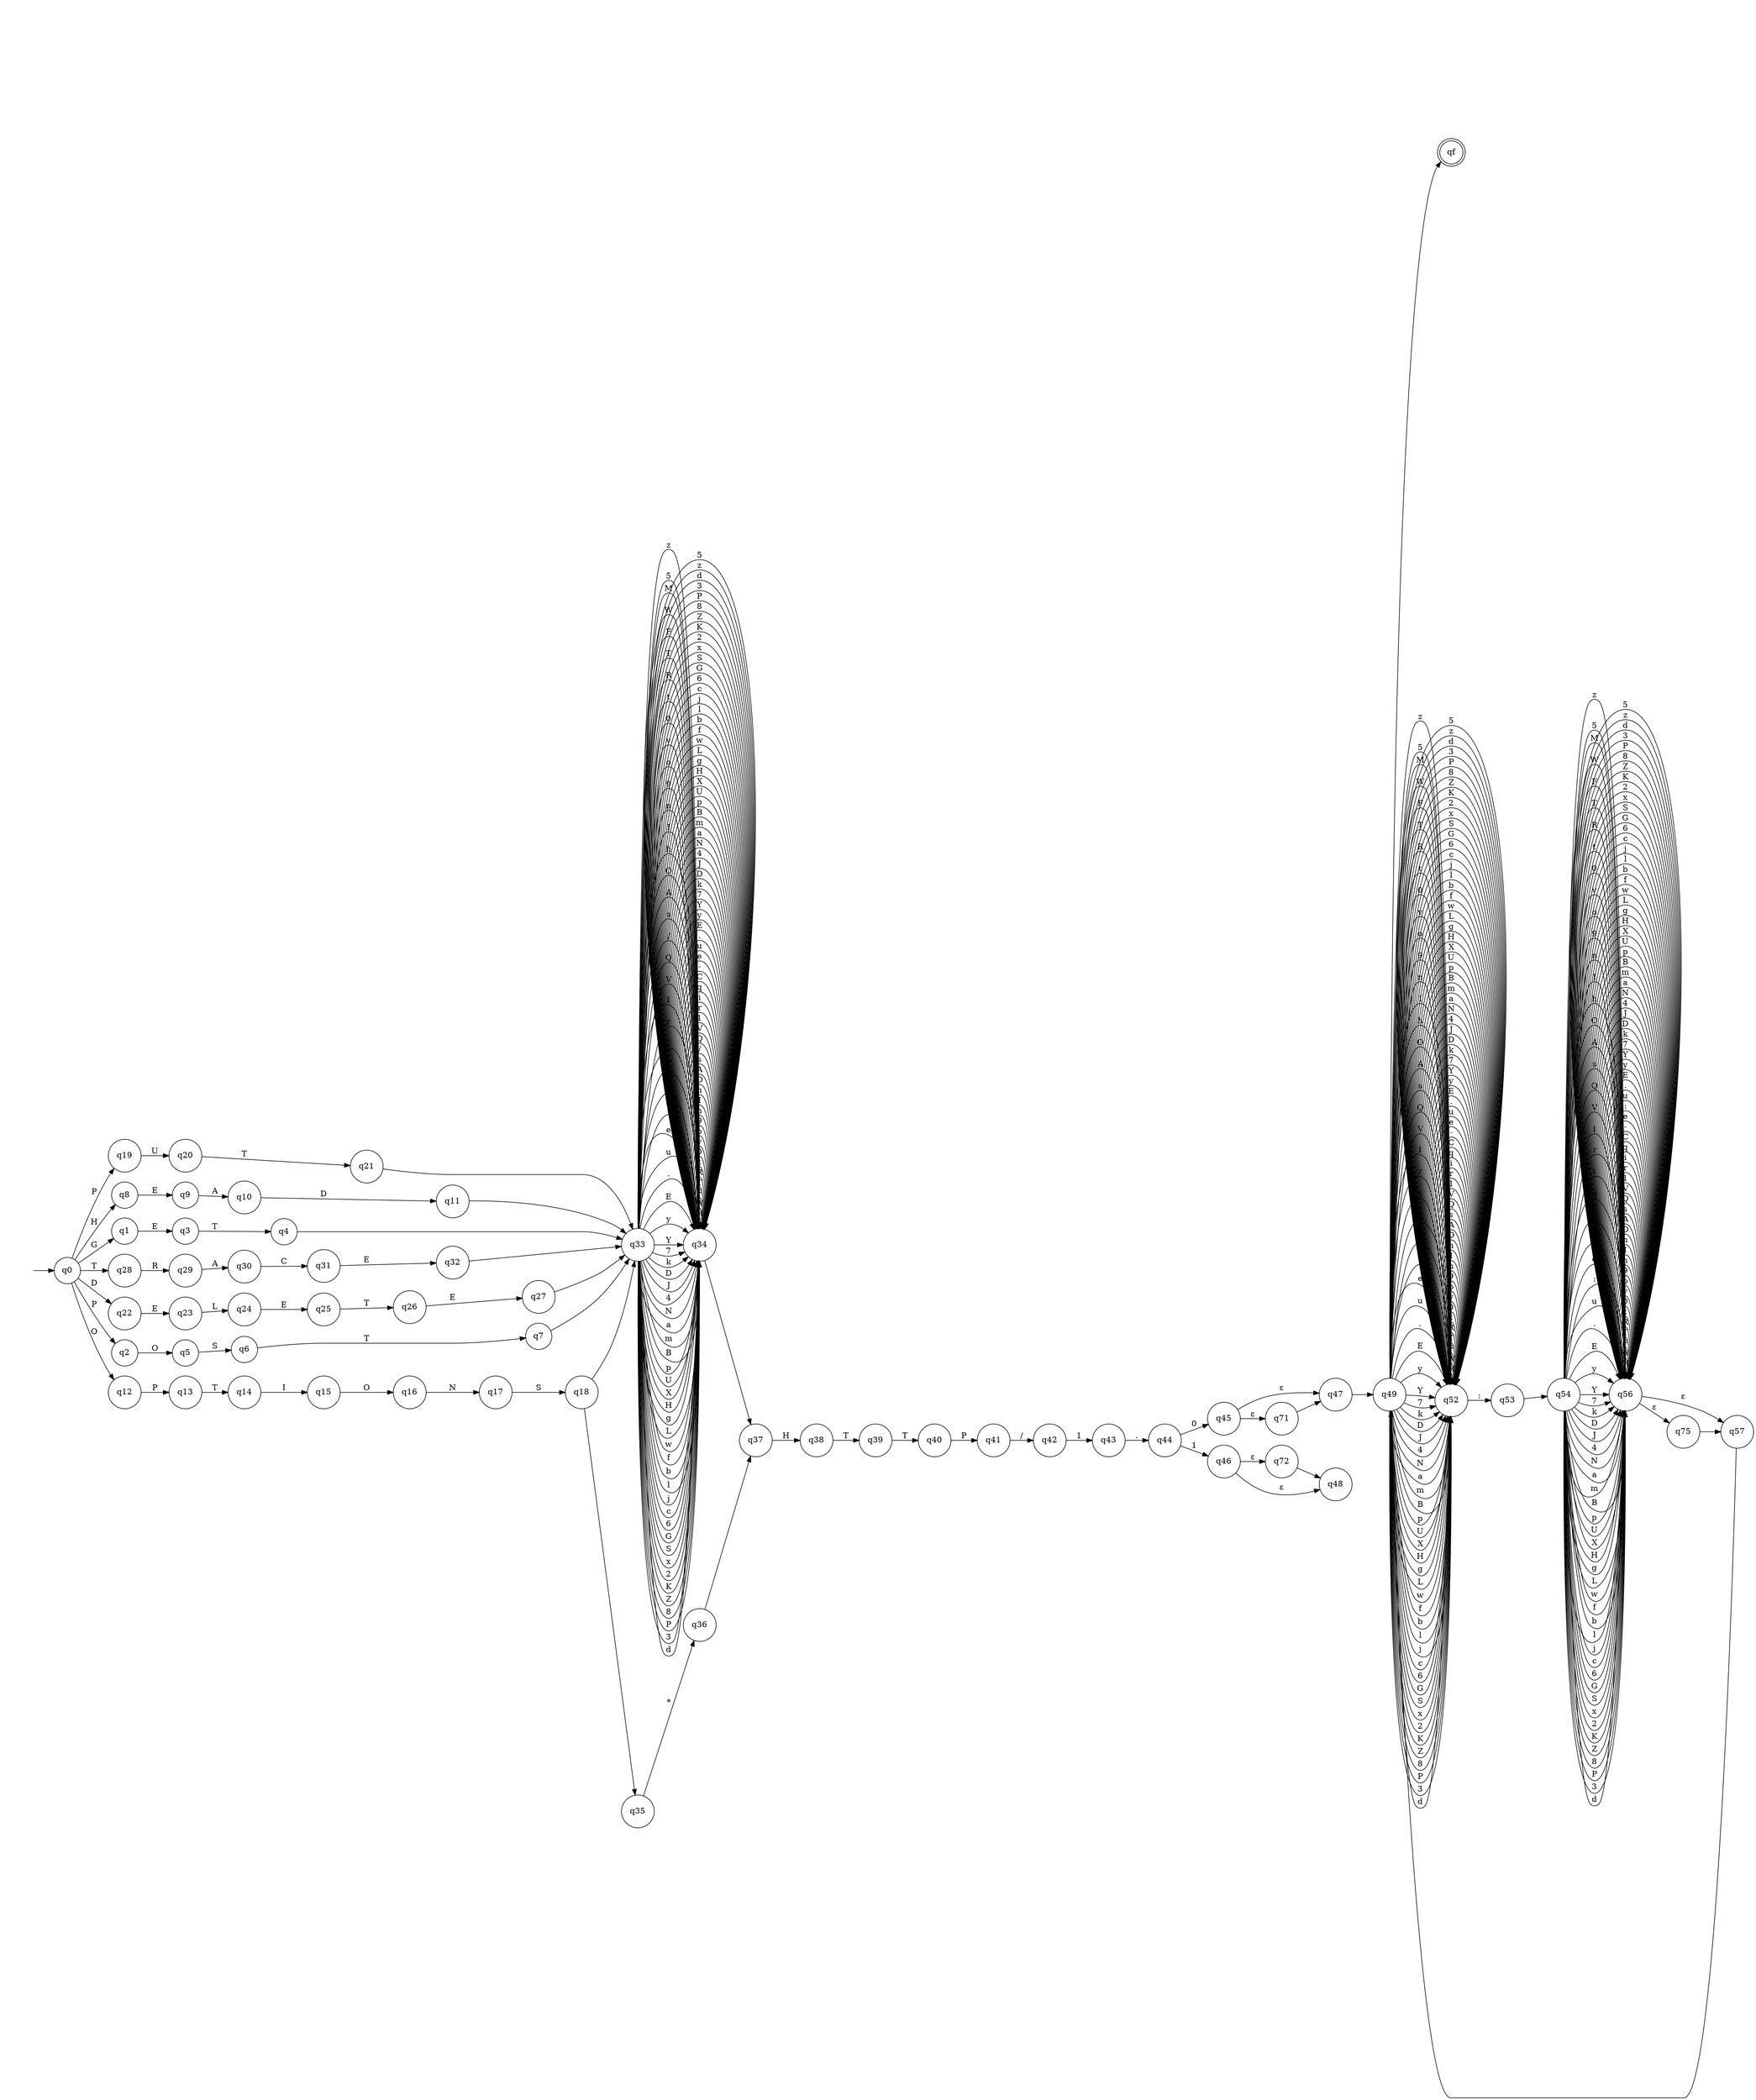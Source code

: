 digraph "http-headers-validator" {
	graph [rankdir=LR]
	"" [label="" shape=plaintext]
	qf [label=qf shape=doublecircle]
	q11 [label=q11 shape=circle]
	q44 [label=q44 shape=circle]
	q35 [label=q35 shape=circle]
	q37 [label=q37 shape=circle]
	q41 [label=q41 shape=circle]
	q30 [label=q30 shape=circle]
	q16 [label=q16 shape=circle]
	q8 [label=q8 shape=circle]
	q48 [label=q48 shape=circle]
	q22 [label=q22 shape=circle]
	q26 [label=q26 shape=circle]
	q53 [label=q53 shape=circle]
	q75 [label=q75 shape=circle]
	q20 [label=q20 shape=circle]
	q12 [label=q12 shape=circle]
	q39 [label=q39 shape=circle]
	q38 [label=q38 shape=circle]
	q40 [label=q40 shape=circle]
	q49 [label=q49 shape=circle]
	q24 [label=q24 shape=circle]
	q45 [label=q45 shape=circle]
	q4 [label=q4 shape=circle]
	q29 [label=q29 shape=circle]
	q5 [label=q5 shape=circle]
	q54 [label=q54 shape=circle]
	q32 [label=q32 shape=circle]
	q27 [label=q27 shape=circle]
	q33 [label=q33 shape=circle]
	q43 [label=q43 shape=circle]
	q7 [label=q7 shape=circle]
	q19 [label=q19 shape=circle]
	q57 [label=q57 shape=circle]
	q34 [label=q34 shape=circle]
	q72 [label=q72 shape=circle]
	q71 [label=q71 shape=circle]
	q14 [label=q14 shape=circle]
	q36 [label=q36 shape=circle]
	q28 [label=q28 shape=circle]
	q10 [label=q10 shape=circle]
	q23 [label=q23 shape=circle]
	q2 [label=q2 shape=circle]
	q56 [label=q56 shape=circle]
	q47 [label=q47 shape=circle]
	q17 [label=q17 shape=circle]
	q18 [label=q18 shape=circle]
	q9 [label=q9 shape=circle]
	q13 [label=q13 shape=circle]
	q15 [label=q15 shape=circle]
	q0 [label=q0 shape=circle]
	q3 [label=q3 shape=circle]
	q25 [label=q25 shape=circle]
	q46 [label=q46 shape=circle]
	q31 [label=q31 shape=circle]
	q52 [label=q52 shape=circle]
	q1 [label=q1 shape=circle]
	q6 [label=q6 shape=circle]
	q21 [label=q21 shape=circle]
	q42 [label=q42 shape=circle]
	"" -> q0 [label=""]
	q0 -> q12 [label=O]
	q0 -> q1 [label=G]
	q0 -> q8 [label=H]
	q0 -> q19 [label=P]
	q0 -> q2 [label=P]
	q0 -> q28 [label=T]
	q0 -> q22 [label=D]
	q12 -> q13 [label=P]
	q13 -> q14 [label=T]
	q14 -> q15 [label=I]
	q15 -> q16 [label=O]
	q16 -> q17 [label=N]
	q17 -> q18 [label=S]
	q18 -> q35 [label=" "]
	q18 -> q33 [label=" "]
	q1 -> q3 [label=E]
	q3 -> q4 [label=T]
	q4 -> q33 [label=" "]
	q8 -> q9 [label=E]
	q9 -> q10 [label=A]
	q10 -> q11 [label=D]
	q11 -> q33 [label=" "]
	q2 -> q5 [label=O]
	q5 -> q6 [label=S]
	q6 -> q7 [label=T]
	q7 -> q33 [label=" "]
	q19 -> q20 [label=U]
	q20 -> q21 [label=T]
	q21 -> q33 [label=" "]
	q28 -> q29 [label=R]
	q29 -> q30 [label=A]
	q30 -> q31 [label=C]
	q31 -> q32 [label=E]
	q32 -> q33 [label=" "]
	q22 -> q23 [label=E]
	q23 -> q24 [label=L]
	q24 -> q25 [label=E]
	q25 -> q26 [label=T]
	q26 -> q27 [label=E]
	q27 -> q33 [label=" "]
	q35 -> q36 [label="*"]
	q36 -> q37 [label=" "]
	q33 -> q34 [label=M]
	q33 -> q34 [label=W]
	q33 -> q34 [label=F]
	q33 -> q34 [label=T]
	q33 -> q34 [label=R]
	q33 -> q34 [label=t]
	q33 -> q34 [label=0]
	q33 -> q34 [label=v]
	q33 -> q34 [label=o]
	q33 -> q34 [label=9]
	q33 -> q34 [label=n]
	q33 -> q34 [label=I]
	q33 -> q34 [label=h]
	q33 -> q34 [label=O]
	q33 -> q34 [label=A]
	q33 -> q34 [label=s]
	q33 -> q34 [label="/"]
	q33 -> q34 [label=Q]
	q33 -> q34 [label=V]
	q33 -> q34 [label=1]
	q33 -> q34 [label=r]
	q33 -> q34 [label=i]
	q33 -> q34 [label=q]
	q33 -> q34 [label=C]
	q33 -> q34 [label="-"]
	q33 -> q34 [label=e]
	q33 -> q34 [label=u]
	q33 -> q34 [label="."]
	q33 -> q34 [label=E]
	q33 -> q34 [label=y]
	q33 -> q34 [label=Y]
	q33 -> q34 [label=7]
	q33 -> q34 [label=k]
	q33 -> q34 [label=D]
	q33 -> q34 [label=J]
	q33 -> q34 [label=4]
	q33 -> q34 [label=N]
	q33 -> q34 [label=a]
	q33 -> q34 [label=m]
	q33 -> q34 [label=B]
	q33 -> q34 [label=p]
	q33 -> q34 [label=U]
	q33 -> q34 [label=X]
	q33 -> q34 [label=H]
	q33 -> q34 [label=g]
	q33 -> q34 [label=L]
	q33 -> q34 [label=w]
	q33 -> q34 [label=f]
	q33 -> q34 [label=b]
	q33 -> q34 [label=l]
	q33 -> q34 [label=j]
	q33 -> q34 [label=c]
	q33 -> q34 [label=6]
	q33 -> q34 [label=G]
	q33 -> q34 [label=S]
	q33 -> q34 [label=x]
	q33 -> q34 [label=2]
	q33 -> q34 [label=K]
	q33 -> q34 [label=Z]
	q33 -> q34 [label=8]
	q33 -> q34 [label=P]
	q33 -> q34 [label=3]
	q33 -> q34 [label=d]
	q33 -> q34 [label=z]
	q33 -> q34 [label=5]
	q34 -> q34 [label=M]
	q34 -> q34 [label=W]
	q34 -> q34 [label=F]
	q34 -> q34 [label=T]
	q34 -> q34 [label=R]
	q34 -> q34 [label=t]
	q34 -> q34 [label=0]
	q34 -> q34 [label=v]
	q34 -> q34 [label=o]
	q34 -> q34 [label=9]
	q34 -> q34 [label=n]
	q34 -> q34 [label=I]
	q34 -> q34 [label=h]
	q34 -> q34 [label=O]
	q34 -> q34 [label=A]
	q34 -> q34 [label=s]
	q34 -> q34 [label="/"]
	q34 -> q34 [label=Q]
	q34 -> q34 [label=V]
	q34 -> q34 [label=1]
	q34 -> q34 [label=r]
	q34 -> q34 [label=i]
	q34 -> q34 [label=q]
	q34 -> q34 [label=C]
	q34 -> q34 [label="-"]
	q34 -> q34 [label=e]
	q34 -> q34 [label=u]
	q34 -> q34 [label="."]
	q34 -> q34 [label=E]
	q34 -> q34 [label=y]
	q34 -> q34 [label=Y]
	q34 -> q34 [label=7]
	q34 -> q34 [label=k]
	q34 -> q34 [label=D]
	q34 -> q34 [label=J]
	q34 -> q34 [label=4]
	q34 -> q34 [label=N]
	q34 -> q34 [label=a]
	q34 -> q34 [label=m]
	q34 -> q34 [label=B]
	q34 -> q34 [label=p]
	q34 -> q34 [label=U]
	q34 -> q34 [label=X]
	q34 -> q34 [label=H]
	q34 -> q34 [label=g]
	q34 -> q34 [label=L]
	q34 -> q34 [label=w]
	q34 -> q34 [label=f]
	q34 -> q34 [label=b]
	q34 -> q34 [label=l]
	q34 -> q34 [label=j]
	q34 -> q34 [label=c]
	q34 -> q34 [label=6]
	q34 -> q34 [label=G]
	q34 -> q34 [label=S]
	q34 -> q34 [label=x]
	q34 -> q34 [label=2]
	q34 -> q34 [label=K]
	q34 -> q34 [label=Z]
	q34 -> q34 [label=8]
	q34 -> q34 [label=P]
	q34 -> q34 [label=3]
	q34 -> q34 [label=d]
	q34 -> q34 [label=z]
	q34 -> q34 [label=5]
	q34 -> q37 [label=" "]
	q37 -> q38 [label=H]
	q38 -> q39 [label=T]
	q39 -> q40 [label=T]
	q40 -> q41 [label=P]
	q41 -> q42 [label="/"]
	q42 -> q43 [label=1]
	q43 -> q44 [label="."]
	q44 -> q45 [label=0]
	q44 -> q46 [label=1]
	q45 -> q71 [label="ε"]
	q45 -> q47 [label="ε"]
	q71 -> q47 [label=""]
	q46 -> q48 [label="ε"]
	q46 -> q72 [label="ε"]
	q72 -> q48 [label=""]
	q47 -> q49 [label="
"]
	q49 -> q52 [label=M]
	q49 -> q52 [label=W]
	q49 -> q52 [label=F]
	q49 -> q52 [label=T]
	q49 -> q52 [label=R]
	q49 -> q52 [label=t]
	q49 -> q52 [label=0]
	q49 -> q52 [label=v]
	q49 -> q52 [label=o]
	q49 -> q52 [label=9]
	q49 -> q52 [label=n]
	q49 -> q52 [label=I]
	q49 -> q52 [label=h]
	q49 -> q52 [label=O]
	q49 -> q52 [label=A]
	q49 -> q52 [label=s]
	q49 -> q52 [label=Q]
	q49 -> q52 [label=V]
	q49 -> q52 [label=1]
	q49 -> q52 [label=r]
	q49 -> q52 [label=i]
	q49 -> q52 [label=q]
	q49 -> q52 [label=C]
	q49 -> q52 [label="-"]
	q49 -> q52 [label=e]
	q49 -> q52 [label=u]
	q49 -> q52 [label="."]
	q49 -> q52 [label=E]
	q49 -> q52 [label=y]
	q49 -> q52 [label=Y]
	q49 -> q52 [label=7]
	q49 -> q52 [label=k]
	q49 -> q52 [label=D]
	q49 -> q52 [label=J]
	q49 -> q52 [label=4]
	q49 -> q52 [label=N]
	q49 -> q52 [label=a]
	q49 -> q52 [label=m]
	q49 -> q52 [label=B]
	q49 -> q52 [label=p]
	q49 -> q52 [label=U]
	q49 -> q52 [label=X]
	q49 -> q52 [label=H]
	q49 -> q52 [label=g]
	q49 -> q52 [label=L]
	q49 -> q52 [label=w]
	q49 -> q52 [label=f]
	q49 -> q52 [label=b]
	q49 -> q52 [label=l]
	q49 -> q52 [label=j]
	q49 -> q52 [label=c]
	q49 -> q52 [label=6]
	q49 -> q52 [label=G]
	q49 -> q52 [label=S]
	q49 -> q52 [label=x]
	q49 -> q52 [label=2]
	q49 -> q52 [label=K]
	q49 -> q52 [label=Z]
	q49 -> q52 [label=8]
	q49 -> q52 [label=P]
	q49 -> q52 [label=3]
	q49 -> q52 [label=d]
	q49 -> q52 [label=z]
	q49 -> q52 [label=5]
	q49 -> qf [label="
"]
	q52 -> q52 [label=M]
	q52 -> q52 [label=W]
	q52 -> q52 [label=F]
	q52 -> q52 [label=T]
	q52 -> q52 [label=R]
	q52 -> q52 [label=t]
	q52 -> q52 [label=0]
	q52 -> q52 [label=v]
	q52 -> q52 [label=o]
	q52 -> q52 [label=9]
	q52 -> q52 [label=n]
	q52 -> q52 [label=I]
	q52 -> q52 [label=h]
	q52 -> q52 [label=O]
	q52 -> q52 [label=A]
	q52 -> q52 [label=s]
	q52 -> q52 [label=Q]
	q52 -> q52 [label=V]
	q52 -> q52 [label=1]
	q52 -> q52 [label=r]
	q52 -> q52 [label=i]
	q52 -> q52 [label=q]
	q52 -> q52 [label=C]
	q52 -> q52 [label="-"]
	q52 -> q52 [label=e]
	q52 -> q52 [label=u]
	q52 -> q52 [label="."]
	q52 -> q52 [label=E]
	q52 -> q52 [label=y]
	q52 -> q52 [label=Y]
	q52 -> q52 [label=7]
	q52 -> q52 [label=k]
	q52 -> q52 [label=D]
	q52 -> q52 [label=J]
	q52 -> q52 [label=4]
	q52 -> q52 [label=N]
	q52 -> q52 [label=a]
	q52 -> q52 [label=m]
	q52 -> q52 [label=B]
	q52 -> q52 [label=p]
	q52 -> q52 [label=U]
	q52 -> q52 [label=X]
	q52 -> q52 [label=H]
	q52 -> q52 [label=g]
	q52 -> q52 [label=L]
	q52 -> q52 [label=w]
	q52 -> q52 [label=f]
	q52 -> q52 [label=b]
	q52 -> q52 [label=l]
	q52 -> q52 [label=j]
	q52 -> q52 [label=c]
	q52 -> q52 [label=6]
	q52 -> q52 [label=G]
	q52 -> q52 [label=S]
	q52 -> q52 [label=x]
	q52 -> q52 [label=2]
	q52 -> q52 [label=K]
	q52 -> q52 [label=Z]
	q52 -> q52 [label=8]
	q52 -> q52 [label=P]
	q52 -> q52 [label=3]
	q52 -> q52 [label=d]
	q52 -> q52 [label=z]
	q52 -> q52 [label=5]
	q52 -> q53 [label=":"]
	q54 -> q56 [label=M]
	q54 -> q56 [label=W]
	q54 -> q56 [label=F]
	q54 -> q56 [label=T]
	q54 -> q56 [label=R]
	q54 -> q56 [label=t]
	q54 -> q56 [label=0]
	q54 -> q56 [label=v]
	q54 -> q56 [label=o]
	q54 -> q56 [label=9]
	q54 -> q56 [label=n]
	q54 -> q56 [label=I]
	q54 -> q56 [label=h]
	q54 -> q56 [label=O]
	q54 -> q56 [label=A]
	q54 -> q56 [label=s]
	q54 -> q56 [label=Q]
	q54 -> q56 [label=V]
	q54 -> q56 [label=1]
	q54 -> q56 [label=r]
	q54 -> q56 [label=i]
	q54 -> q56 [label=q]
	q54 -> q56 [label=C]
	q54 -> q56 [label="-"]
	q54 -> q56 [label=e]
	q54 -> q56 [label=":"]
	q54 -> q56 [label=u]
	q54 -> q56 [label="."]
	q54 -> q56 [label=E]
	q54 -> q56 [label=y]
	q54 -> q56 [label=Y]
	q54 -> q56 [label=7]
	q54 -> q56 [label=k]
	q54 -> q56 [label=D]
	q54 -> q56 [label=J]
	q54 -> q56 [label=4]
	q54 -> q56 [label=N]
	q54 -> q56 [label=a]
	q54 -> q56 [label=m]
	q54 -> q56 [label=B]
	q54 -> q56 [label=p]
	q54 -> q56 [label=U]
	q54 -> q56 [label=X]
	q54 -> q56 [label=H]
	q54 -> q56 [label=g]
	q54 -> q56 [label=L]
	q54 -> q56 [label=w]
	q54 -> q56 [label=f]
	q54 -> q56 [label=b]
	q54 -> q56 [label=l]
	q54 -> q56 [label=j]
	q54 -> q56 [label=c]
	q54 -> q56 [label=6]
	q54 -> q56 [label=G]
	q54 -> q56 [label=S]
	q54 -> q56 [label=x]
	q54 -> q56 [label=2]
	q54 -> q56 [label=K]
	q54 -> q56 [label=Z]
	q54 -> q56 [label=8]
	q54 -> q56 [label=P]
	q54 -> q56 [label=3]
	q54 -> q56 [label=d]
	q54 -> q56 [label=z]
	q54 -> q56 [label=5]
	q56 -> q56 [label=M]
	q56 -> q56 [label=W]
	q56 -> q56 [label=F]
	q56 -> q56 [label=T]
	q56 -> q56 [label=R]
	q56 -> q56 [label=t]
	q56 -> q56 [label=0]
	q56 -> q56 [label=v]
	q56 -> q56 [label=o]
	q56 -> q56 [label=9]
	q56 -> q56 [label=n]
	q56 -> q56 [label=I]
	q56 -> q56 [label=h]
	q56 -> q56 [label=O]
	q56 -> q56 [label=A]
	q56 -> q56 [label=s]
	q56 -> q56 [label=Q]
	q56 -> q56 [label=V]
	q56 -> q56 [label=1]
	q56 -> q56 [label=r]
	q56 -> q56 [label=i]
	q56 -> q56 [label=q]
	q56 -> q56 [label=C]
	q56 -> q56 [label="-"]
	q56 -> q56 [label=e]
	q56 -> q56 [label=":"]
	q56 -> q56 [label=u]
	q56 -> q56 [label="."]
	q56 -> q56 [label=E]
	q56 -> q56 [label=y]
	q56 -> q56 [label=Y]
	q56 -> q56 [label=7]
	q56 -> q56 [label=k]
	q56 -> q56 [label=D]
	q56 -> q56 [label=J]
	q56 -> q56 [label=4]
	q56 -> q56 [label=N]
	q56 -> q56 [label=a]
	q56 -> q56 [label=m]
	q56 -> q56 [label=B]
	q56 -> q56 [label=p]
	q56 -> q56 [label=U]
	q56 -> q56 [label=X]
	q56 -> q56 [label=H]
	q56 -> q56 [label=g]
	q56 -> q56 [label=L]
	q56 -> q56 [label=w]
	q56 -> q56 [label=f]
	q56 -> q56 [label=b]
	q56 -> q56 [label=l]
	q56 -> q56 [label=j]
	q56 -> q56 [label=c]
	q56 -> q56 [label=6]
	q56 -> q56 [label=G]
	q56 -> q56 [label=S]
	q56 -> q56 [label=x]
	q56 -> q56 [label=2]
	q56 -> q56 [label=K]
	q56 -> q56 [label=Z]
	q56 -> q56 [label=8]
	q56 -> q56 [label=P]
	q56 -> q56 [label=3]
	q56 -> q56 [label=d]
	q56 -> q56 [label=z]
	q56 -> q56 [label=5]
	q56 -> q57 [label="ε"]
	q56 -> q75 [label="ε"]
	q53 -> q54 [label=" "]
	q75 -> q57 [label=""]
	q57 -> q49 [label="
"]
}
